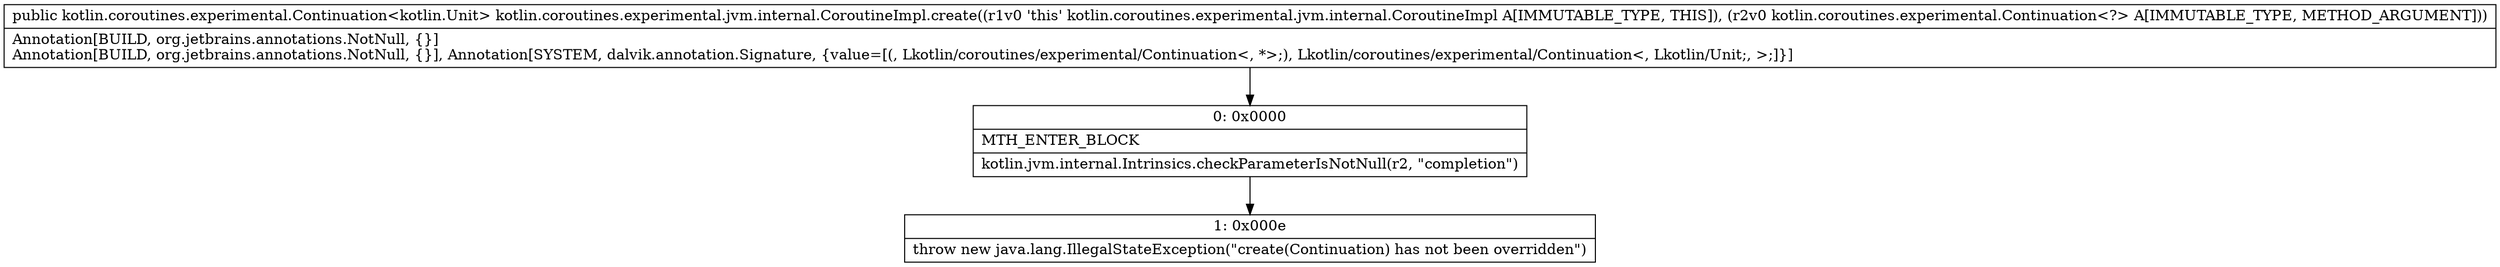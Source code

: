 digraph "CFG forkotlin.coroutines.experimental.jvm.internal.CoroutineImpl.create(Lkotlin\/coroutines\/experimental\/Continuation;)Lkotlin\/coroutines\/experimental\/Continuation;" {
Node_0 [shape=record,label="{0\:\ 0x0000|MTH_ENTER_BLOCK\l|kotlin.jvm.internal.Intrinsics.checkParameterIsNotNull(r2, \"completion\")\l}"];
Node_1 [shape=record,label="{1\:\ 0x000e|throw new java.lang.IllegalStateException(\"create(Continuation) has not been overridden\")\l}"];
MethodNode[shape=record,label="{public kotlin.coroutines.experimental.Continuation\<kotlin.Unit\> kotlin.coroutines.experimental.jvm.internal.CoroutineImpl.create((r1v0 'this' kotlin.coroutines.experimental.jvm.internal.CoroutineImpl A[IMMUTABLE_TYPE, THIS]), (r2v0 kotlin.coroutines.experimental.Continuation\<?\> A[IMMUTABLE_TYPE, METHOD_ARGUMENT]))  | Annotation[BUILD, org.jetbrains.annotations.NotNull, \{\}]\lAnnotation[BUILD, org.jetbrains.annotations.NotNull, \{\}], Annotation[SYSTEM, dalvik.annotation.Signature, \{value=[(, Lkotlin\/coroutines\/experimental\/Continuation\<, *\>;), Lkotlin\/coroutines\/experimental\/Continuation\<, Lkotlin\/Unit;, \>;]\}]\l}"];
MethodNode -> Node_0;
Node_0 -> Node_1;
}

